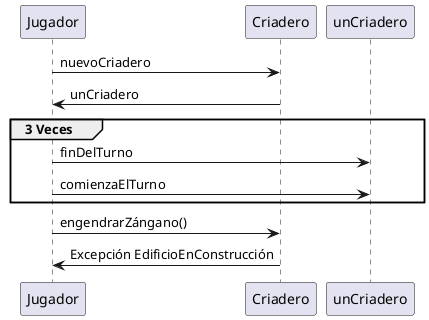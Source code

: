 @startuml
'https://plantuml.com/sequence-diagram

Jugador -> Criadero: nuevoCriadero
Criadero -> Jugador: unCriadero

group 3 Veces
    Jugador -> unCriadero: finDelTurno
    Jugador -> unCriadero: comienzaElTurno
end

Jugador ->Criadero: engendrarZángano()
Criadero -> Jugador: Excepción EdificioEnConstrucción


@enduml